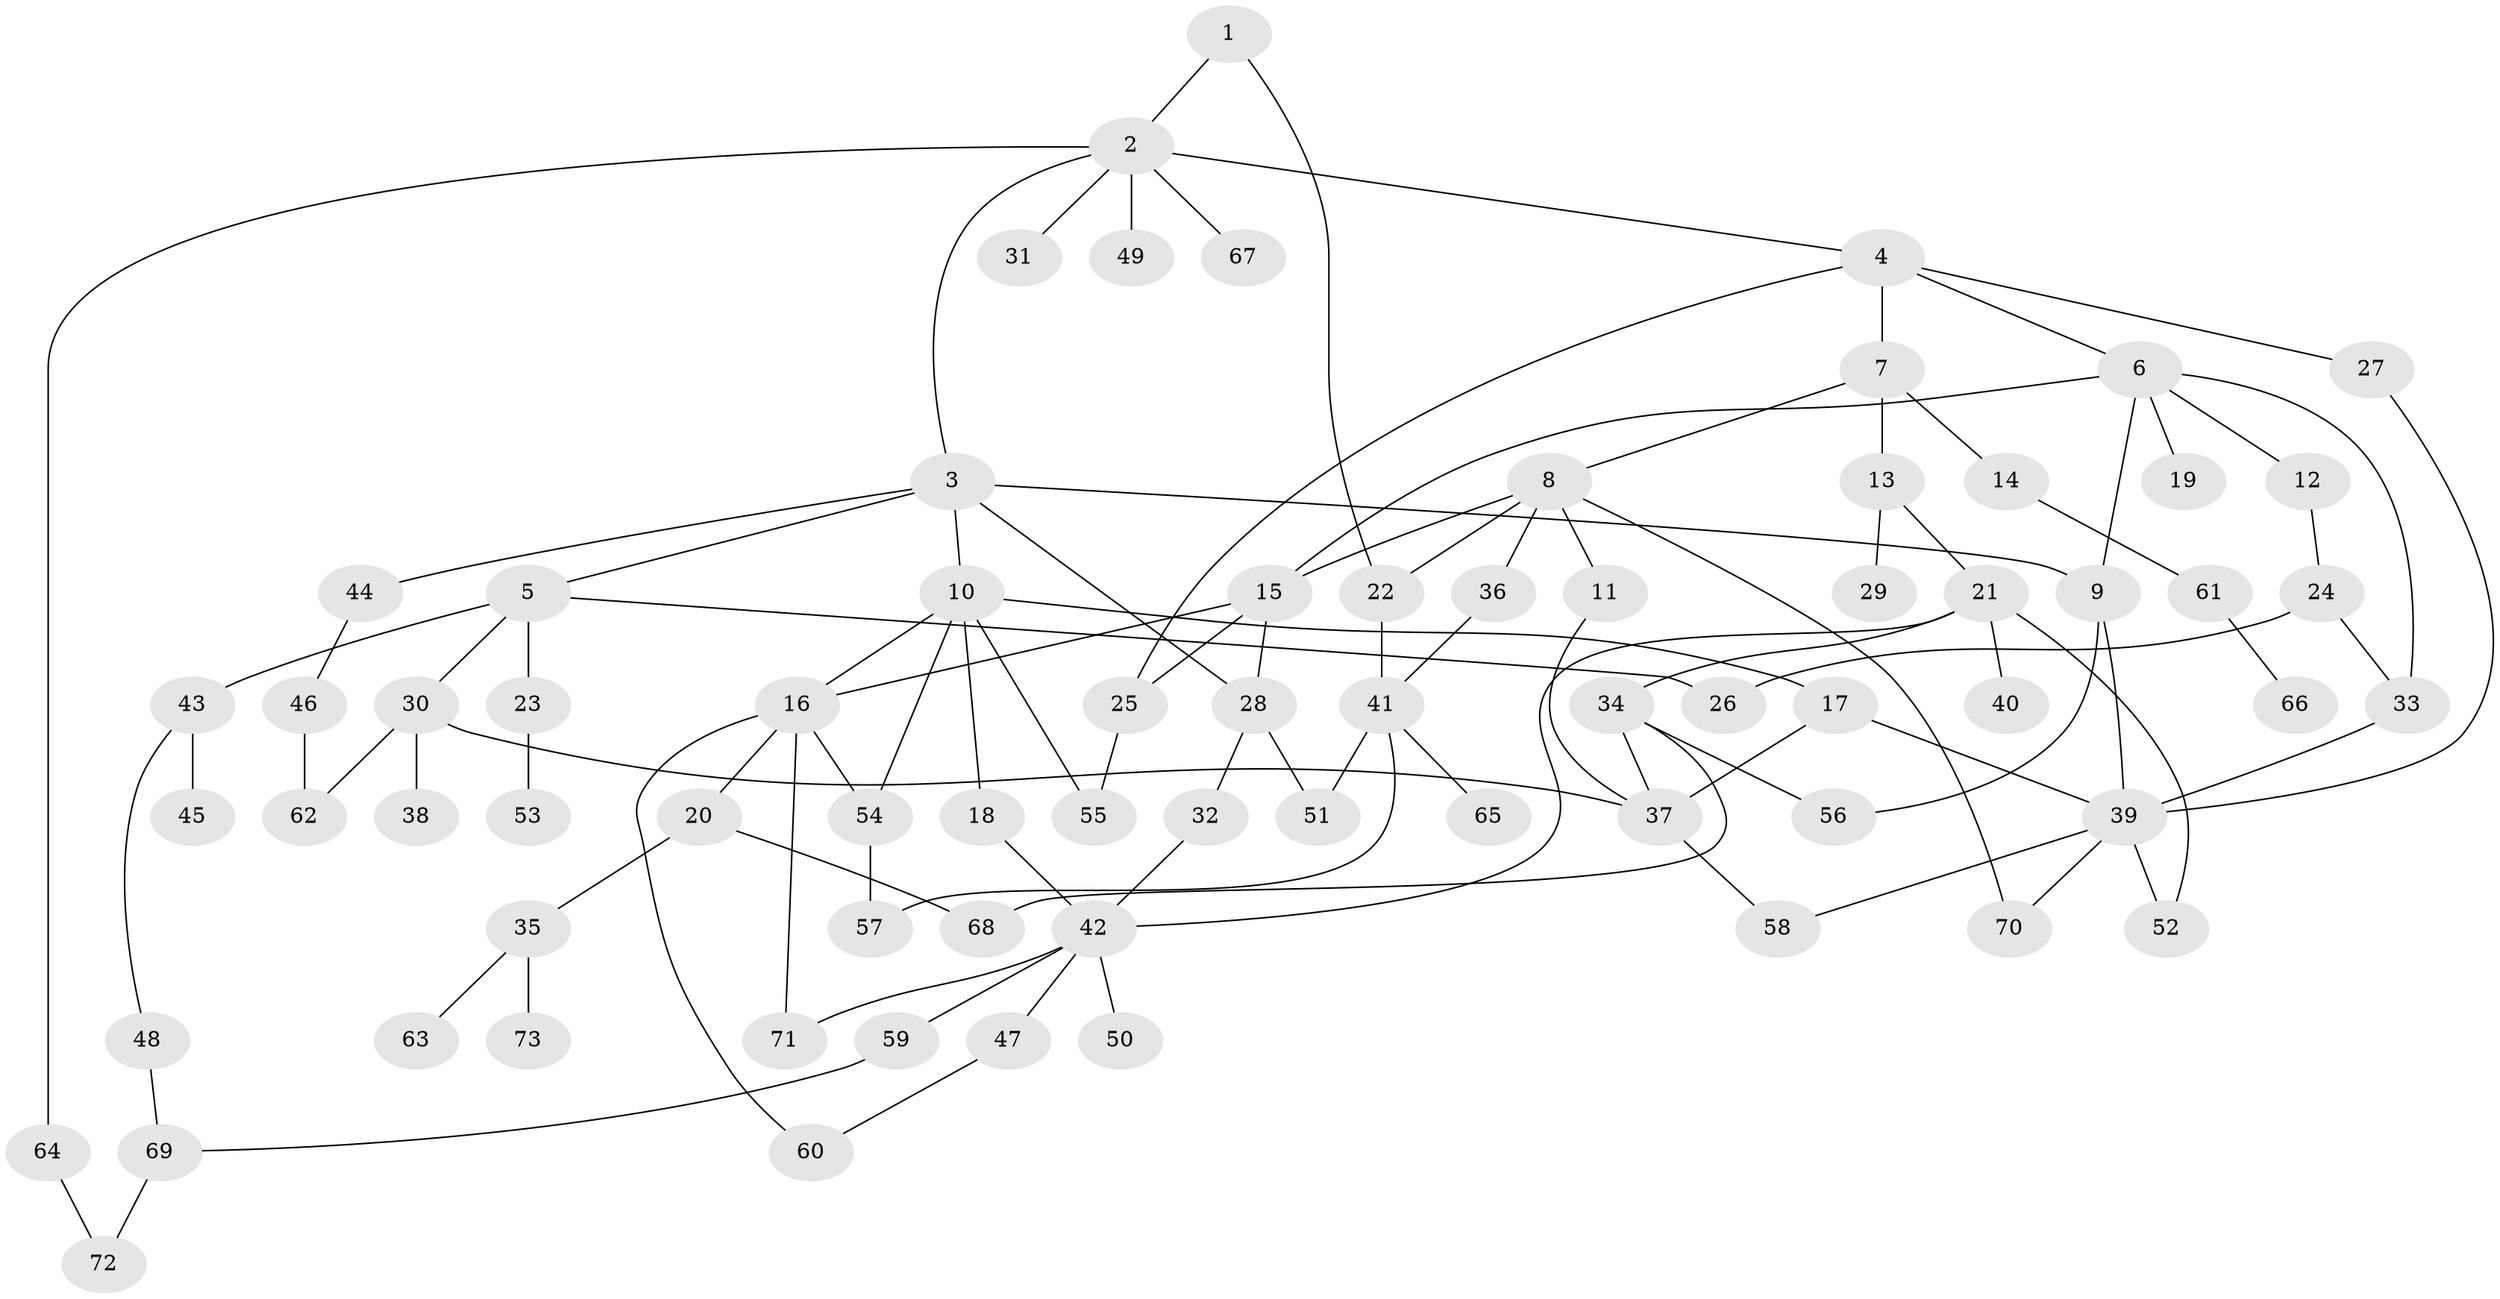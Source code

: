 // original degree distribution, {2: 0.3627450980392157, 7: 0.0196078431372549, 6: 0.0392156862745098, 5: 0.0784313725490196, 4: 0.058823529411764705, 3: 0.18627450980392157, 1: 0.24509803921568626, 8: 0.00980392156862745}
// Generated by graph-tools (version 1.1) at 2025/48/03/04/25 22:48:48]
// undirected, 73 vertices, 103 edges
graph export_dot {
  node [color=gray90,style=filled];
  1;
  2;
  3;
  4;
  5;
  6;
  7;
  8;
  9;
  10;
  11;
  12;
  13;
  14;
  15;
  16;
  17;
  18;
  19;
  20;
  21;
  22;
  23;
  24;
  25;
  26;
  27;
  28;
  29;
  30;
  31;
  32;
  33;
  34;
  35;
  36;
  37;
  38;
  39;
  40;
  41;
  42;
  43;
  44;
  45;
  46;
  47;
  48;
  49;
  50;
  51;
  52;
  53;
  54;
  55;
  56;
  57;
  58;
  59;
  60;
  61;
  62;
  63;
  64;
  65;
  66;
  67;
  68;
  69;
  70;
  71;
  72;
  73;
  1 -- 2 [weight=1.0];
  1 -- 22 [weight=1.0];
  2 -- 3 [weight=1.0];
  2 -- 4 [weight=1.0];
  2 -- 31 [weight=1.0];
  2 -- 49 [weight=1.0];
  2 -- 64 [weight=1.0];
  2 -- 67 [weight=1.0];
  3 -- 5 [weight=1.0];
  3 -- 9 [weight=1.0];
  3 -- 10 [weight=1.0];
  3 -- 28 [weight=1.0];
  3 -- 44 [weight=1.0];
  4 -- 6 [weight=1.0];
  4 -- 7 [weight=1.0];
  4 -- 25 [weight=1.0];
  4 -- 27 [weight=1.0];
  5 -- 23 [weight=1.0];
  5 -- 26 [weight=1.0];
  5 -- 30 [weight=1.0];
  5 -- 43 [weight=1.0];
  6 -- 9 [weight=1.0];
  6 -- 12 [weight=1.0];
  6 -- 15 [weight=1.0];
  6 -- 19 [weight=1.0];
  6 -- 33 [weight=1.0];
  7 -- 8 [weight=1.0];
  7 -- 13 [weight=1.0];
  7 -- 14 [weight=1.0];
  8 -- 11 [weight=1.0];
  8 -- 15 [weight=1.0];
  8 -- 22 [weight=1.0];
  8 -- 36 [weight=1.0];
  8 -- 70 [weight=1.0];
  9 -- 39 [weight=1.0];
  9 -- 56 [weight=1.0];
  10 -- 16 [weight=1.0];
  10 -- 17 [weight=1.0];
  10 -- 18 [weight=1.0];
  10 -- 54 [weight=1.0];
  10 -- 55 [weight=1.0];
  11 -- 37 [weight=1.0];
  12 -- 24 [weight=1.0];
  13 -- 21 [weight=1.0];
  13 -- 29 [weight=1.0];
  14 -- 61 [weight=1.0];
  15 -- 16 [weight=1.0];
  15 -- 25 [weight=1.0];
  15 -- 28 [weight=1.0];
  16 -- 20 [weight=1.0];
  16 -- 54 [weight=1.0];
  16 -- 60 [weight=1.0];
  16 -- 71 [weight=1.0];
  17 -- 37 [weight=1.0];
  17 -- 39 [weight=1.0];
  18 -- 42 [weight=1.0];
  20 -- 35 [weight=2.0];
  20 -- 68 [weight=1.0];
  21 -- 34 [weight=1.0];
  21 -- 40 [weight=1.0];
  21 -- 42 [weight=1.0];
  21 -- 52 [weight=1.0];
  22 -- 41 [weight=1.0];
  23 -- 53 [weight=1.0];
  24 -- 26 [weight=1.0];
  24 -- 33 [weight=1.0];
  25 -- 55 [weight=1.0];
  27 -- 39 [weight=1.0];
  28 -- 32 [weight=1.0];
  28 -- 51 [weight=1.0];
  30 -- 37 [weight=1.0];
  30 -- 38 [weight=1.0];
  30 -- 62 [weight=1.0];
  32 -- 42 [weight=1.0];
  33 -- 39 [weight=1.0];
  34 -- 37 [weight=1.0];
  34 -- 56 [weight=1.0];
  34 -- 68 [weight=1.0];
  35 -- 63 [weight=1.0];
  35 -- 73 [weight=1.0];
  36 -- 41 [weight=1.0];
  37 -- 58 [weight=1.0];
  39 -- 52 [weight=1.0];
  39 -- 58 [weight=1.0];
  39 -- 70 [weight=1.0];
  41 -- 51 [weight=1.0];
  41 -- 57 [weight=1.0];
  41 -- 65 [weight=1.0];
  42 -- 47 [weight=1.0];
  42 -- 50 [weight=1.0];
  42 -- 59 [weight=1.0];
  42 -- 71 [weight=1.0];
  43 -- 45 [weight=1.0];
  43 -- 48 [weight=1.0];
  44 -- 46 [weight=1.0];
  46 -- 62 [weight=1.0];
  47 -- 60 [weight=1.0];
  48 -- 69 [weight=1.0];
  54 -- 57 [weight=1.0];
  59 -- 69 [weight=1.0];
  61 -- 66 [weight=1.0];
  64 -- 72 [weight=1.0];
  69 -- 72 [weight=1.0];
}
